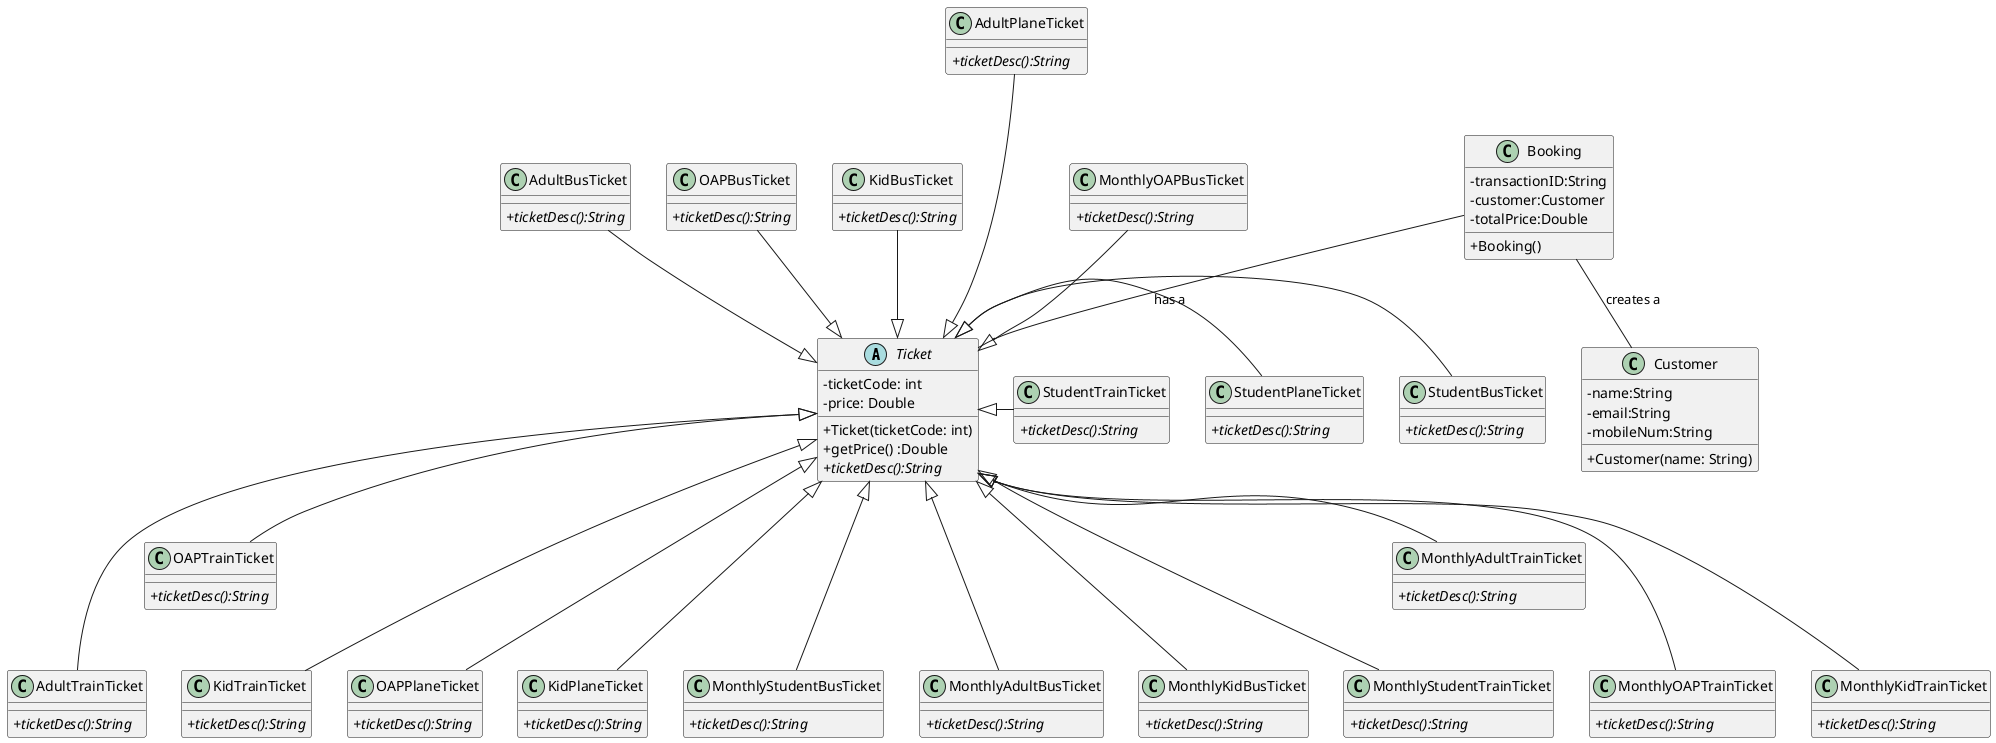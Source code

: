 @startuml
skinparam classAttributeIconSize 0
abstract class Ticket{
-ticketCode: int
-price: Double

+Ticket(ticketCode: int)
+getPrice() :Double
+{abstract} ticketDesc():String

}

class StudentBusTicket{
+{abstract} ticketDesc():String
}

class AdultBusTicket{
+{abstract} ticketDesc():String
}

class OAPBusTicket{
+{abstract} ticketDesc():String
}

class KidBusTicket{
+{abstract} ticketDesc():String
}

class StudentTrainTicket{
+{abstract} ticketDesc():String
}

class AdultTrainTicket{
+{abstract} ticketDesc():String
}

class OAPTrainTicket{
+{abstract} ticketDesc():String
}

class KidTrainTicket{
+{abstract} ticketDesc():String
}

class StudentPlaneTicket{
+{abstract} ticketDesc():String
}

class AdultPlaneTicket{
+{abstract} ticketDesc():String
}

class OAPPlaneTicket{
+{abstract} ticketDesc():String
}

class KidPlaneTicket{
+{abstract} ticketDesc():String
}

class MonthlyStudentBusTicket{
+{abstract} ticketDesc():String
}

class MonthlyAdultBusTicket{
+{abstract} ticketDesc():String
}

class MonthlyOAPBusTicket{
+{abstract} ticketDesc():String
}

class MonthlyKidBusTicket{
+{abstract} ticketDesc():String
}

class MonthlyStudentTrainTicket{
+{abstract} ticketDesc():String
}

class MonthlyAdultTrainTicket{
+{abstract} ticketDesc():String
}

class MonthlyOAPTrainTicket{
+{abstract} ticketDesc():String
}

class MonthlyKidTrainTicket{
+{abstract} ticketDesc():String
}


class Customer{
-name:String
-email:String
-mobileNum:String
+Customer(name: String)
}

class Booking{
-transactionID:String
-customer:Customer
-totalPrice:Double
+Booking()
}

Booking -- Ticket : has a
Booking -- Customer : creates a

OAPBusTicket --|> Ticket
Ticket <|--- OAPPlaneTicket
Ticket <|-- OAPTrainTicket
MonthlyOAPBusTicket --|> Ticket
AdultPlaneTicket ---|> Ticket
Ticket <|--- MonthlyOAPTrainTicket
KidBusTicket --|> Ticket
Ticket <|--- KidPlaneTicket
Ticket <|--- KidTrainTicket
Ticket <|--- MonthlyKidBusTicket
Ticket <|--- MonthlyKidTrainTicket
Ticket <|- StudentBusTicket
Ticket <|- StudentPlaneTicket
Ticket <|- StudentTrainTicket
Ticket <|--- MonthlyStudentBusTicket
Ticket <|--- MonthlyStudentTrainTicket
AdultBusTicket --|> Ticket
Ticket <|--- AdultTrainTicket
Ticket <|--- MonthlyAdultBusTicket
Ticket <|-- MonthlyAdultTrainTicket







@enduml